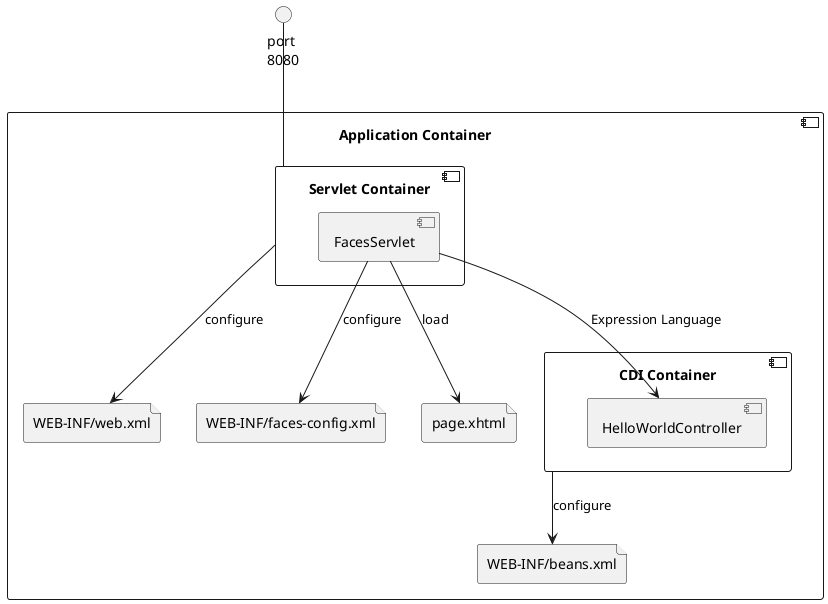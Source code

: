 @startuml

' Enterprise JSF project.
'
' Copyright 2023 e-Contract.be BV. All rights reserved.
' e-Contract.be BV proprietary/confidential. Use is subject to license terms.

component "Application Container" as ApplicationContainer {
    component "Servlet Container" as ServletContainer {
        component FacesServlet
    }
    component "CDI Container" as CDI {
        component HelloWorldController
    }
    file "WEB-INF/faces-config.xml" as FacesConfig
    file "page.xhtml" as Page
    file "WEB-INF/web.xml" as WebConfig
    file "WEB-INF/beans.xml" as CDIConfig
}

interface "port\n8080" as 8080

8080 -- ServletContainer

FacesServlet --> FacesConfig: configure
FacesServlet --> Page: load
FacesServlet --> HelloWorldController: Expression Language
ServletContainer --> WebConfig: configure
CDI --> CDIConfig: configure

@enduml
